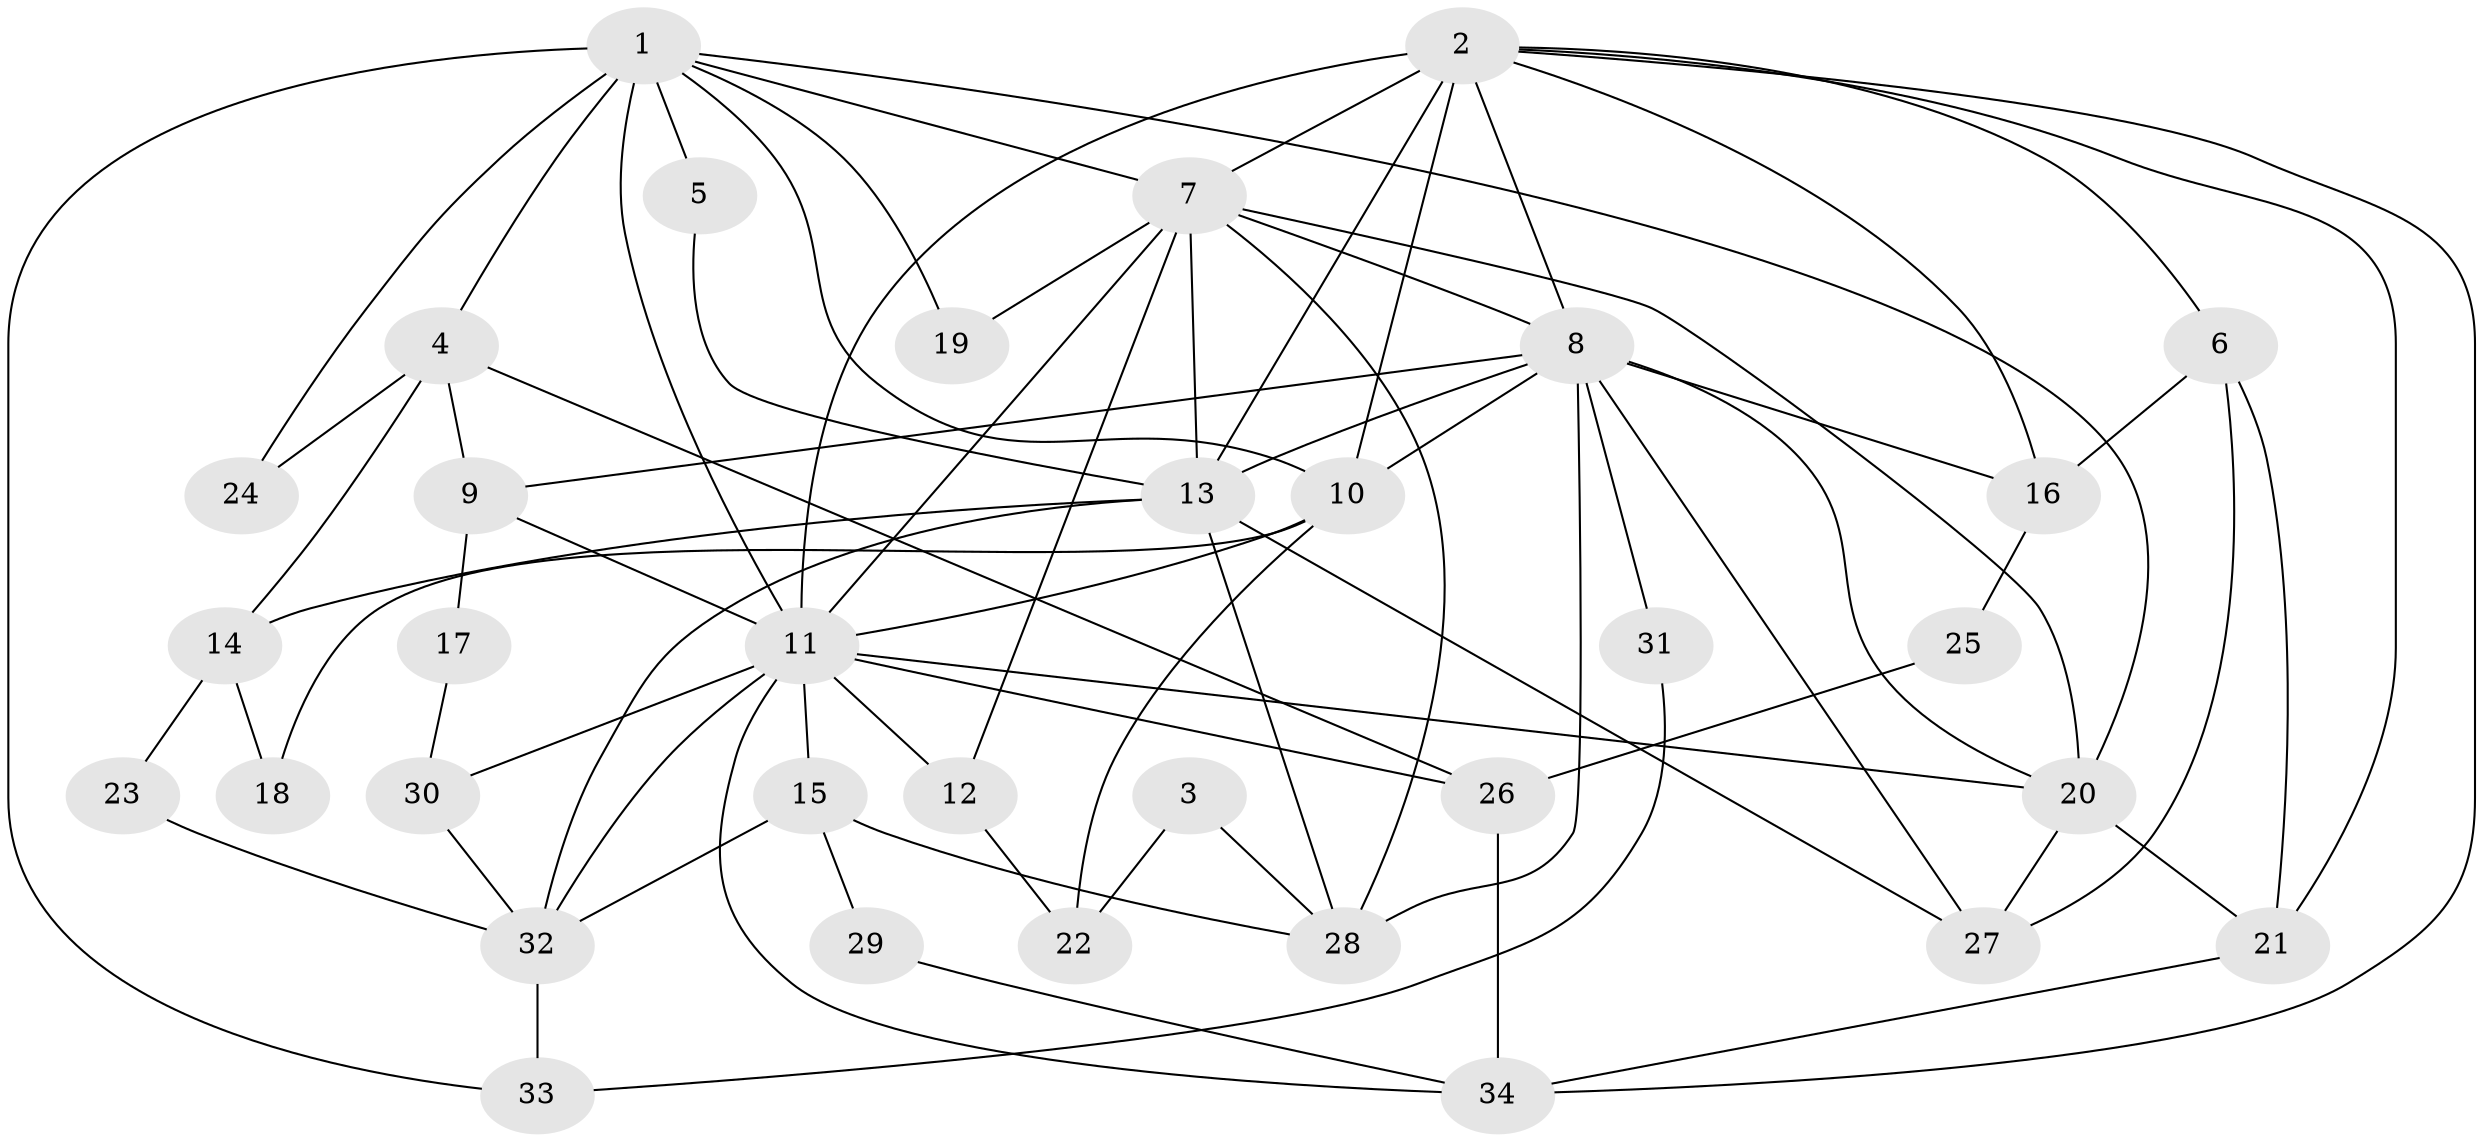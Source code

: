 // original degree distribution, {10: 0.014925373134328358, 3: 0.1791044776119403, 2: 0.23880597014925373, 5: 0.16417910447761194, 4: 0.2537313432835821, 7: 0.07462686567164178, 6: 0.05970149253731343, 8: 0.014925373134328358}
// Generated by graph-tools (version 1.1) at 2025/51/03/04/25 22:51:12]
// undirected, 34 vertices, 77 edges
graph export_dot {
  node [color=gray90,style=filled];
  1;
  2;
  3;
  4;
  5;
  6;
  7;
  8;
  9;
  10;
  11;
  12;
  13;
  14;
  15;
  16;
  17;
  18;
  19;
  20;
  21;
  22;
  23;
  24;
  25;
  26;
  27;
  28;
  29;
  30;
  31;
  32;
  33;
  34;
  1 -- 4 [weight=1.0];
  1 -- 5 [weight=1.0];
  1 -- 7 [weight=2.0];
  1 -- 10 [weight=1.0];
  1 -- 11 [weight=4.0];
  1 -- 19 [weight=1.0];
  1 -- 20 [weight=2.0];
  1 -- 24 [weight=1.0];
  1 -- 33 [weight=1.0];
  2 -- 6 [weight=1.0];
  2 -- 7 [weight=1.0];
  2 -- 8 [weight=1.0];
  2 -- 10 [weight=2.0];
  2 -- 11 [weight=1.0];
  2 -- 13 [weight=3.0];
  2 -- 16 [weight=1.0];
  2 -- 21 [weight=1.0];
  2 -- 34 [weight=1.0];
  3 -- 22 [weight=1.0];
  3 -- 28 [weight=1.0];
  4 -- 9 [weight=2.0];
  4 -- 14 [weight=2.0];
  4 -- 24 [weight=2.0];
  4 -- 26 [weight=1.0];
  5 -- 13 [weight=1.0];
  6 -- 16 [weight=1.0];
  6 -- 21 [weight=1.0];
  6 -- 27 [weight=1.0];
  7 -- 8 [weight=1.0];
  7 -- 11 [weight=1.0];
  7 -- 12 [weight=1.0];
  7 -- 13 [weight=1.0];
  7 -- 19 [weight=1.0];
  7 -- 20 [weight=2.0];
  7 -- 28 [weight=1.0];
  8 -- 9 [weight=1.0];
  8 -- 10 [weight=1.0];
  8 -- 13 [weight=2.0];
  8 -- 16 [weight=1.0];
  8 -- 20 [weight=1.0];
  8 -- 27 [weight=1.0];
  8 -- 28 [weight=2.0];
  8 -- 31 [weight=1.0];
  9 -- 11 [weight=1.0];
  9 -- 17 [weight=1.0];
  10 -- 11 [weight=3.0];
  10 -- 18 [weight=1.0];
  10 -- 22 [weight=2.0];
  11 -- 12 [weight=1.0];
  11 -- 15 [weight=1.0];
  11 -- 20 [weight=1.0];
  11 -- 26 [weight=2.0];
  11 -- 30 [weight=1.0];
  11 -- 32 [weight=1.0];
  11 -- 34 [weight=1.0];
  12 -- 22 [weight=1.0];
  13 -- 14 [weight=1.0];
  13 -- 27 [weight=1.0];
  13 -- 28 [weight=1.0];
  13 -- 32 [weight=1.0];
  14 -- 18 [weight=1.0];
  14 -- 23 [weight=1.0];
  15 -- 28 [weight=1.0];
  15 -- 29 [weight=1.0];
  15 -- 32 [weight=1.0];
  16 -- 25 [weight=1.0];
  17 -- 30 [weight=1.0];
  20 -- 21 [weight=1.0];
  20 -- 27 [weight=1.0];
  21 -- 34 [weight=1.0];
  23 -- 32 [weight=1.0];
  25 -- 26 [weight=1.0];
  26 -- 34 [weight=1.0];
  29 -- 34 [weight=1.0];
  30 -- 32 [weight=1.0];
  31 -- 33 [weight=1.0];
  32 -- 33 [weight=1.0];
}
